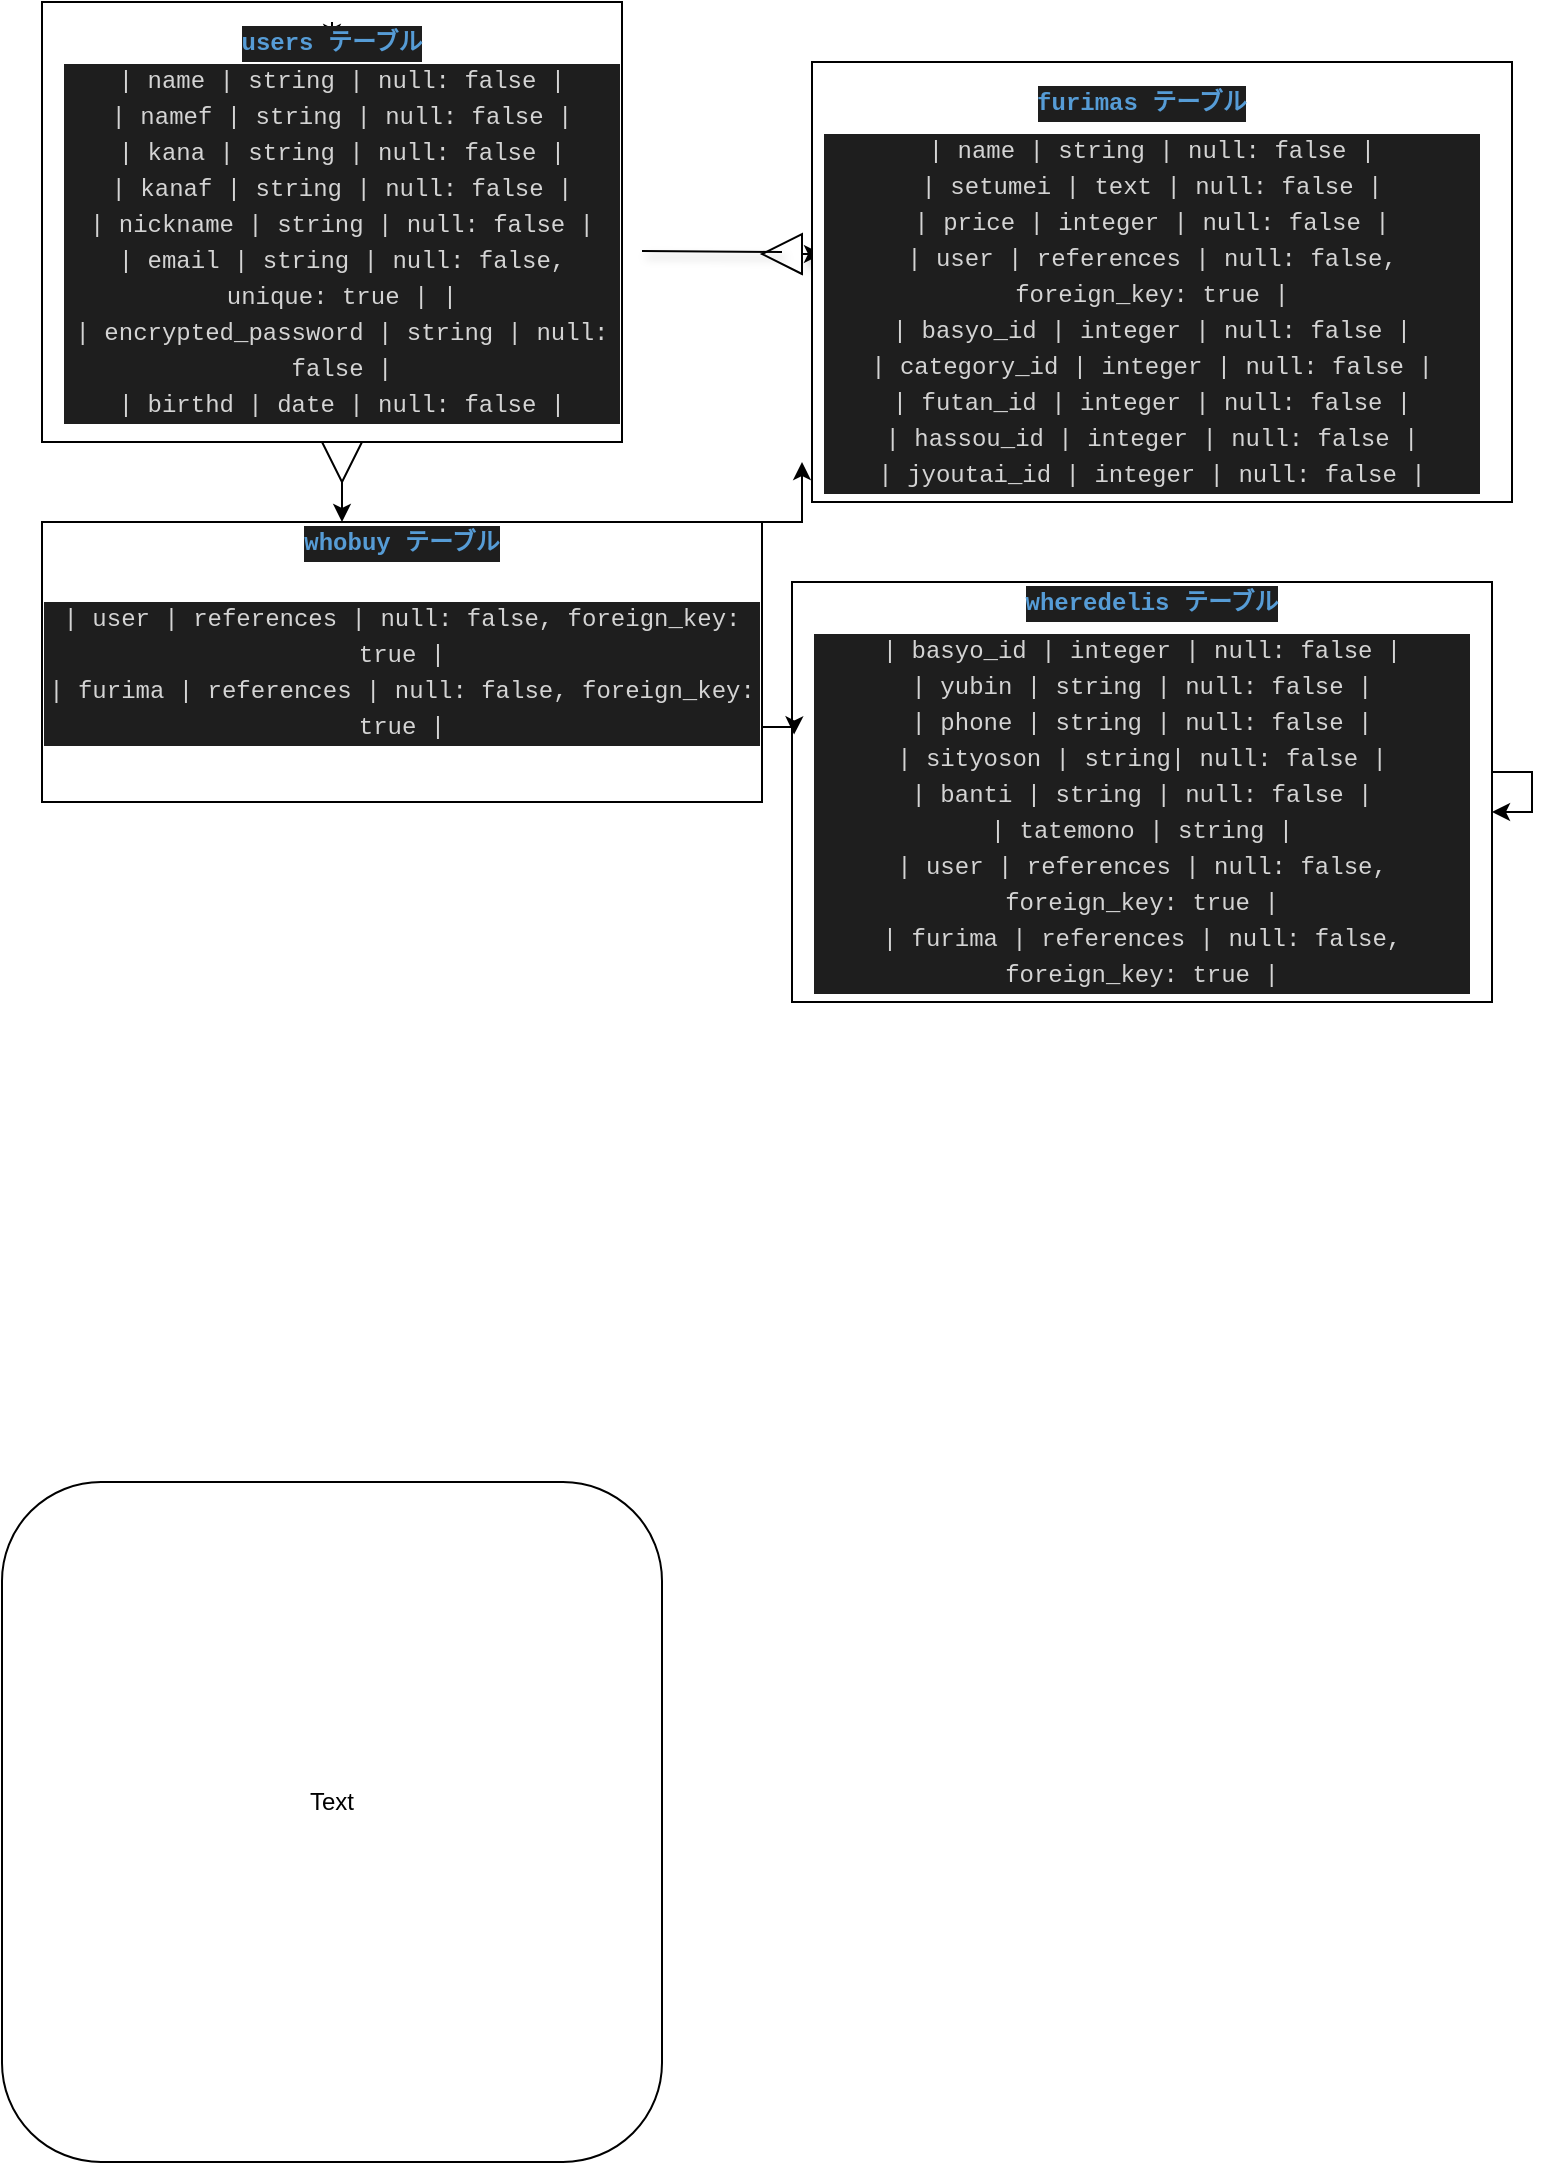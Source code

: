<mxfile>
    <diagram id="qHyrgr90gN1bF0by4_Qb" name="ページ1">
        <mxGraphModel dx="971" dy="1695" grid="1" gridSize="10" guides="1" tooltips="1" connect="1" arrows="1" fold="1" page="1" pageScale="1" pageWidth="827" pageHeight="1169" math="0" shadow="0">
            <root>
                <mxCell id="0"/>
                <mxCell id="1" parent="0"/>
                <mxCell id="2" value="&lt;div style=&quot;color: rgb(212 , 212 , 212) ; background-color: rgb(30 , 30 , 30) ; font-family: &amp;#34;menlo&amp;#34; , &amp;#34;monaco&amp;#34; , &amp;#34;courier new&amp;#34; , monospace ; line-height: 18px&quot;&gt;&lt;br&gt;&lt;/div&gt;" style="rounded=1;whiteSpace=wrap;html=1;" parent="1" vertex="1">
                    <mxGeometry x="30" y="40" width="330" height="340" as="geometry"/>
                </mxCell>
                <mxCell id="5" value="Text" style="text;html=1;strokeColor=none;fillColor=none;align=center;verticalAlign=middle;whiteSpace=wrap;rounded=0;" parent="1" vertex="1">
                    <mxGeometry x="175" y="190" width="40" height="20" as="geometry"/>
                </mxCell>
                <mxCell id="15" value="" style="edgeStyle=orthogonalEdgeStyle;rounded=0;orthogonalLoop=1;jettySize=auto;html=1;shadow=1;" parent="1" source="16" target="11" edge="1">
                    <mxGeometry relative="1" as="geometry">
                        <Array as="points">
                            <mxPoint x="420" y="-575"/>
                            <mxPoint x="420" y="-575"/>
                        </Array>
                    </mxGeometry>
                </mxCell>
                <mxCell id="6" value="" style="rounded=0;whiteSpace=wrap;html=1;" parent="1" vertex="1">
                    <mxGeometry x="50" y="-700" width="290" height="220" as="geometry"/>
                </mxCell>
                <mxCell id="42" style="edgeStyle=orthogonalEdgeStyle;rounded=0;orthogonalLoop=1;jettySize=auto;html=1;entryX=0.406;entryY=0;entryDx=0;entryDy=0;entryPerimeter=0;" edge="1" parent="1" source="43" target="37">
                    <mxGeometry relative="1" as="geometry"/>
                </mxCell>
                <mxCell id="7" value="&lt;div style=&quot;color: rgb(212 , 212 , 212) ; background-color: rgb(30 , 30 , 30) ; font-family: &amp;#34;menlo&amp;#34; , &amp;#34;monaco&amp;#34; , &amp;#34;courier new&amp;#34; , monospace ; line-height: 18px&quot;&gt;&lt;div&gt;| name     | string | null: false |&lt;/div&gt;&lt;div&gt;| namef     | string | null: false |&lt;/div&gt;&lt;div&gt;| kana    | string | null: false |&lt;/div&gt;&lt;div&gt;| kanaf    | string | null: false |&lt;/div&gt;&lt;div&gt;| nickname     | string | null: false |&lt;/div&gt;&lt;div&gt;| email    | string | null: false&lt;span style=&quot;font-family: &amp;#34;menlo&amp;#34; , &amp;#34;monaco&amp;#34; , &amp;#34;courier new&amp;#34; , monospace&quot;&gt;, unique: true |&lt;/span&gt;&amp;nbsp;|&lt;/div&gt;&lt;div&gt;|&amp;nbsp;&lt;span style=&quot;font-family: &amp;#34;menlo&amp;#34; , &amp;#34;monaco&amp;#34; , &amp;#34;courier new&amp;#34; , monospace&quot;&gt;encrypted_&lt;/span&gt;password | string | null: false |&lt;/div&gt;&lt;div&gt;| birthd | date | null: false |&lt;/div&gt;&lt;/div&gt;" style="text;html=1;strokeColor=none;fillColor=none;align=center;verticalAlign=middle;whiteSpace=wrap;rounded=0;" parent="1" vertex="1">
                    <mxGeometry x="60" y="-660" width="280" height="160" as="geometry"/>
                </mxCell>
                <mxCell id="45" style="edgeStyle=orthogonalEdgeStyle;rounded=0;orthogonalLoop=1;jettySize=auto;html=1;exitX=0.5;exitY=0;exitDx=0;exitDy=0;" edge="1" parent="1" source="8">
                    <mxGeometry relative="1" as="geometry">
                        <mxPoint x="195" y="-680" as="targetPoint"/>
                    </mxGeometry>
                </mxCell>
                <mxCell id="8" value="&lt;div style=&quot;color: rgb(212 , 212 , 212) ; background-color: rgb(30 , 30 , 30) ; font-family: &amp;#34;menlo&amp;#34; , &amp;#34;monaco&amp;#34; , &amp;#34;courier new&amp;#34; , monospace ; line-height: 18px&quot;&gt;&lt;span style=&quot;color: #569cd6 ; font-weight: bold&quot;&gt;users テーブル&lt;/span&gt;&lt;/div&gt;" style="text;html=1;strokeColor=none;fillColor=none;align=center;verticalAlign=middle;whiteSpace=wrap;rounded=0;" parent="1" vertex="1">
                    <mxGeometry x="75" y="-690" width="240" height="20" as="geometry"/>
                </mxCell>
                <mxCell id="10" value="" style="rounded=0;whiteSpace=wrap;html=1;" parent="1" vertex="1">
                    <mxGeometry x="435" y="-670" width="350" height="220" as="geometry"/>
                </mxCell>
                <mxCell id="11" value="&lt;div style=&quot;color: rgb(212 , 212 , 212) ; background-color: rgb(30 , 30 , 30) ; font-family: &amp;#34;menlo&amp;#34; , &amp;#34;monaco&amp;#34; , &amp;#34;courier new&amp;#34; , monospace ; line-height: 18px&quot;&gt;&lt;div&gt;| name   | string | null: false |&lt;/div&gt;&lt;div&gt;| setumei   | text | null: false |&lt;/div&gt;&lt;div&gt;| price   | integer | null: false |&lt;/div&gt;&lt;div&gt;| user   | references | null: false, foreign_key: true |&lt;/div&gt;&lt;div&gt;| basyo_id   | integer | null: false |&lt;/div&gt;&lt;div&gt;| category_id   | integer | null: false |&lt;/div&gt;&lt;div&gt;| futan_id   | integer | null: false |&lt;/div&gt;&lt;div&gt;| hassou_id   | integer | null: false |&lt;/div&gt;&lt;div&gt;| jyoutai_id   | integer | null: false |&lt;/div&gt;&lt;/div&gt;" style="text;html=1;strokeColor=none;fillColor=none;align=center;verticalAlign=middle;whiteSpace=wrap;rounded=0;" parent="1" vertex="1">
                    <mxGeometry x="440" y="-620" width="330" height="150" as="geometry"/>
                </mxCell>
                <mxCell id="12" value="&lt;div style=&quot;color: rgb(212 , 212 , 212) ; background-color: rgb(30 , 30 , 30) ; font-family: &amp;#34;menlo&amp;#34; , &amp;#34;monaco&amp;#34; , &amp;#34;courier new&amp;#34; , monospace ; line-height: 18px&quot;&gt;&lt;span style=&quot;color: #569cd6 ; font-weight: bold&quot;&gt;furimas テーブル&lt;/span&gt;&lt;/div&gt;" style="text;html=1;strokeColor=none;fillColor=none;align=center;verticalAlign=middle;whiteSpace=wrap;rounded=0;" parent="1" vertex="1">
                    <mxGeometry x="540" y="-660" width="120" height="20" as="geometry"/>
                </mxCell>
                <mxCell id="16" value="" style="triangle;whiteSpace=wrap;html=1;direction=west;" parent="1" vertex="1">
                    <mxGeometry x="410" y="-584" width="20" height="20" as="geometry"/>
                </mxCell>
                <mxCell id="21" value="" style="endArrow=none;html=1;shadow=1;" parent="1" edge="1">
                    <mxGeometry width="50" height="50" relative="1" as="geometry">
                        <mxPoint x="350" y="-575.5" as="sourcePoint"/>
                        <mxPoint x="420" y="-575" as="targetPoint"/>
                    </mxGeometry>
                </mxCell>
                <mxCell id="22" value="" style="rounded=0;whiteSpace=wrap;html=1;" vertex="1" parent="1">
                    <mxGeometry x="425" y="-410" width="350" height="210" as="geometry"/>
                </mxCell>
                <mxCell id="23" value="&lt;div style=&quot;color: rgb(212 , 212 , 212) ; background-color: rgb(30 , 30 , 30) ; font-family: &amp;#34;menlo&amp;#34; , &amp;#34;monaco&amp;#34; , &amp;#34;courier new&amp;#34; , monospace ; line-height: 18px&quot;&gt;&lt;div style=&quot;font-family: &amp;#34;menlo&amp;#34; , &amp;#34;monaco&amp;#34; , &amp;#34;courier new&amp;#34; , monospace ; line-height: 18px&quot;&gt;&lt;div&gt;| basyo_id   | integer | null: false |&lt;/div&gt;&lt;div&gt;| yubin   | string | null: false |&lt;/div&gt;&lt;div&gt;| phone   | string | null: false |&lt;/div&gt;&lt;div&gt;| sityoson  | string| null: false |&lt;/div&gt;&lt;div&gt;| banti   | string | null: false |&lt;/div&gt;&lt;div&gt;| tatemono   | string |&lt;/div&gt;&lt;div&gt;&lt;div style=&quot;font-family: &amp;#34;menlo&amp;#34; , &amp;#34;monaco&amp;#34; , &amp;#34;courier new&amp;#34; , monospace ; line-height: 18px&quot;&gt;&lt;div&gt;| user   | references | null: false, foreign_key: true |&lt;/div&gt;&lt;div&gt;| furima   | references | null: false, foreign_key: true |&lt;/div&gt;&lt;/div&gt;&lt;/div&gt;&lt;/div&gt;&lt;/div&gt;" style="text;html=1;strokeColor=none;fillColor=none;align=center;verticalAlign=middle;whiteSpace=wrap;rounded=0;" vertex="1" parent="1">
                    <mxGeometry x="435" y="-360" width="330" height="130" as="geometry"/>
                </mxCell>
                <mxCell id="30" value="&lt;div style=&quot;color: rgb(212 , 212 , 212) ; background-color: rgb(30 , 30 , 30) ; font-family: &amp;#34;menlo&amp;#34; , &amp;#34;monaco&amp;#34; , &amp;#34;courier new&amp;#34; , monospace ; line-height: 18px&quot;&gt;&lt;span style=&quot;color: #569cd6 ; font-weight: bold&quot;&gt;wheredelis テーブル&lt;/span&gt;&lt;/div&gt;" style="text;html=1;strokeColor=none;fillColor=none;align=center;verticalAlign=middle;whiteSpace=wrap;rounded=0;" vertex="1" parent="1">
                    <mxGeometry x="535" y="-410" width="140" height="20" as="geometry"/>
                </mxCell>
                <mxCell id="33" style="edgeStyle=orthogonalEdgeStyle;rounded=0;orthogonalLoop=1;jettySize=auto;html=1;exitX=0.5;exitY=1;exitDx=0;exitDy=0;" edge="1" parent="1" source="22" target="22">
                    <mxGeometry relative="1" as="geometry"/>
                </mxCell>
                <mxCell id="34" style="edgeStyle=orthogonalEdgeStyle;rounded=0;orthogonalLoop=1;jettySize=auto;html=1;" edge="1" parent="1" source="22" target="22">
                    <mxGeometry relative="1" as="geometry"/>
                </mxCell>
                <mxCell id="39" style="edgeStyle=orthogonalEdgeStyle;rounded=0;orthogonalLoop=1;jettySize=auto;html=1;exitX=1;exitY=0;exitDx=0;exitDy=0;" edge="1" parent="1" source="35">
                    <mxGeometry relative="1" as="geometry">
                        <mxPoint x="430" y="-470" as="targetPoint"/>
                    </mxGeometry>
                </mxCell>
                <mxCell id="35" value="" style="rounded=0;whiteSpace=wrap;html=1;" vertex="1" parent="1">
                    <mxGeometry x="50" y="-440" width="360" height="140" as="geometry"/>
                </mxCell>
                <mxCell id="41" style="edgeStyle=orthogonalEdgeStyle;rounded=0;orthogonalLoop=1;jettySize=auto;html=1;exitX=1;exitY=0.75;exitDx=0;exitDy=0;entryX=0.003;entryY=0.363;entryDx=0;entryDy=0;entryPerimeter=0;" edge="1" parent="1" source="36" target="22">
                    <mxGeometry relative="1" as="geometry"/>
                </mxCell>
                <mxCell id="36" value="&lt;div style=&quot;color: rgb(212 , 212 , 212) ; background-color: rgb(30 , 30 , 30) ; font-family: &amp;#34;menlo&amp;#34; , &amp;#34;monaco&amp;#34; , &amp;#34;courier new&amp;#34; , monospace ; line-height: 18px&quot;&gt;&lt;div&gt;| user   | references | null: false, foreign_key: true |&lt;/div&gt;&lt;div&gt;| furima   | references | null: false, foreign_key: true |&lt;/div&gt;&lt;/div&gt;" style="text;html=1;strokeColor=none;fillColor=none;align=center;verticalAlign=middle;whiteSpace=wrap;rounded=0;" vertex="1" parent="1">
                    <mxGeometry x="50" y="-420" width="360" height="110" as="geometry"/>
                </mxCell>
                <mxCell id="37" value="&lt;div style=&quot;color: rgb(212 , 212 , 212) ; background-color: rgb(30 , 30 , 30) ; font-family: &amp;#34;menlo&amp;#34; , &amp;#34;monaco&amp;#34; , &amp;#34;courier new&amp;#34; , monospace ; line-height: 18px&quot;&gt;&lt;span style=&quot;color: #569cd6 ; font-weight: bold&quot;&gt;whobuy テーブル&lt;/span&gt;&lt;/div&gt;" style="text;html=1;strokeColor=none;fillColor=none;align=center;verticalAlign=middle;whiteSpace=wrap;rounded=0;" vertex="1" parent="1">
                    <mxGeometry x="70" y="-440" width="320" height="20" as="geometry"/>
                </mxCell>
                <mxCell id="43" value="" style="triangle;whiteSpace=wrap;html=1;direction=south;" vertex="1" parent="1">
                    <mxGeometry x="190" y="-480" width="20" height="20" as="geometry"/>
                </mxCell>
            </root>
        </mxGraphModel>
    </diagram>
</mxfile>